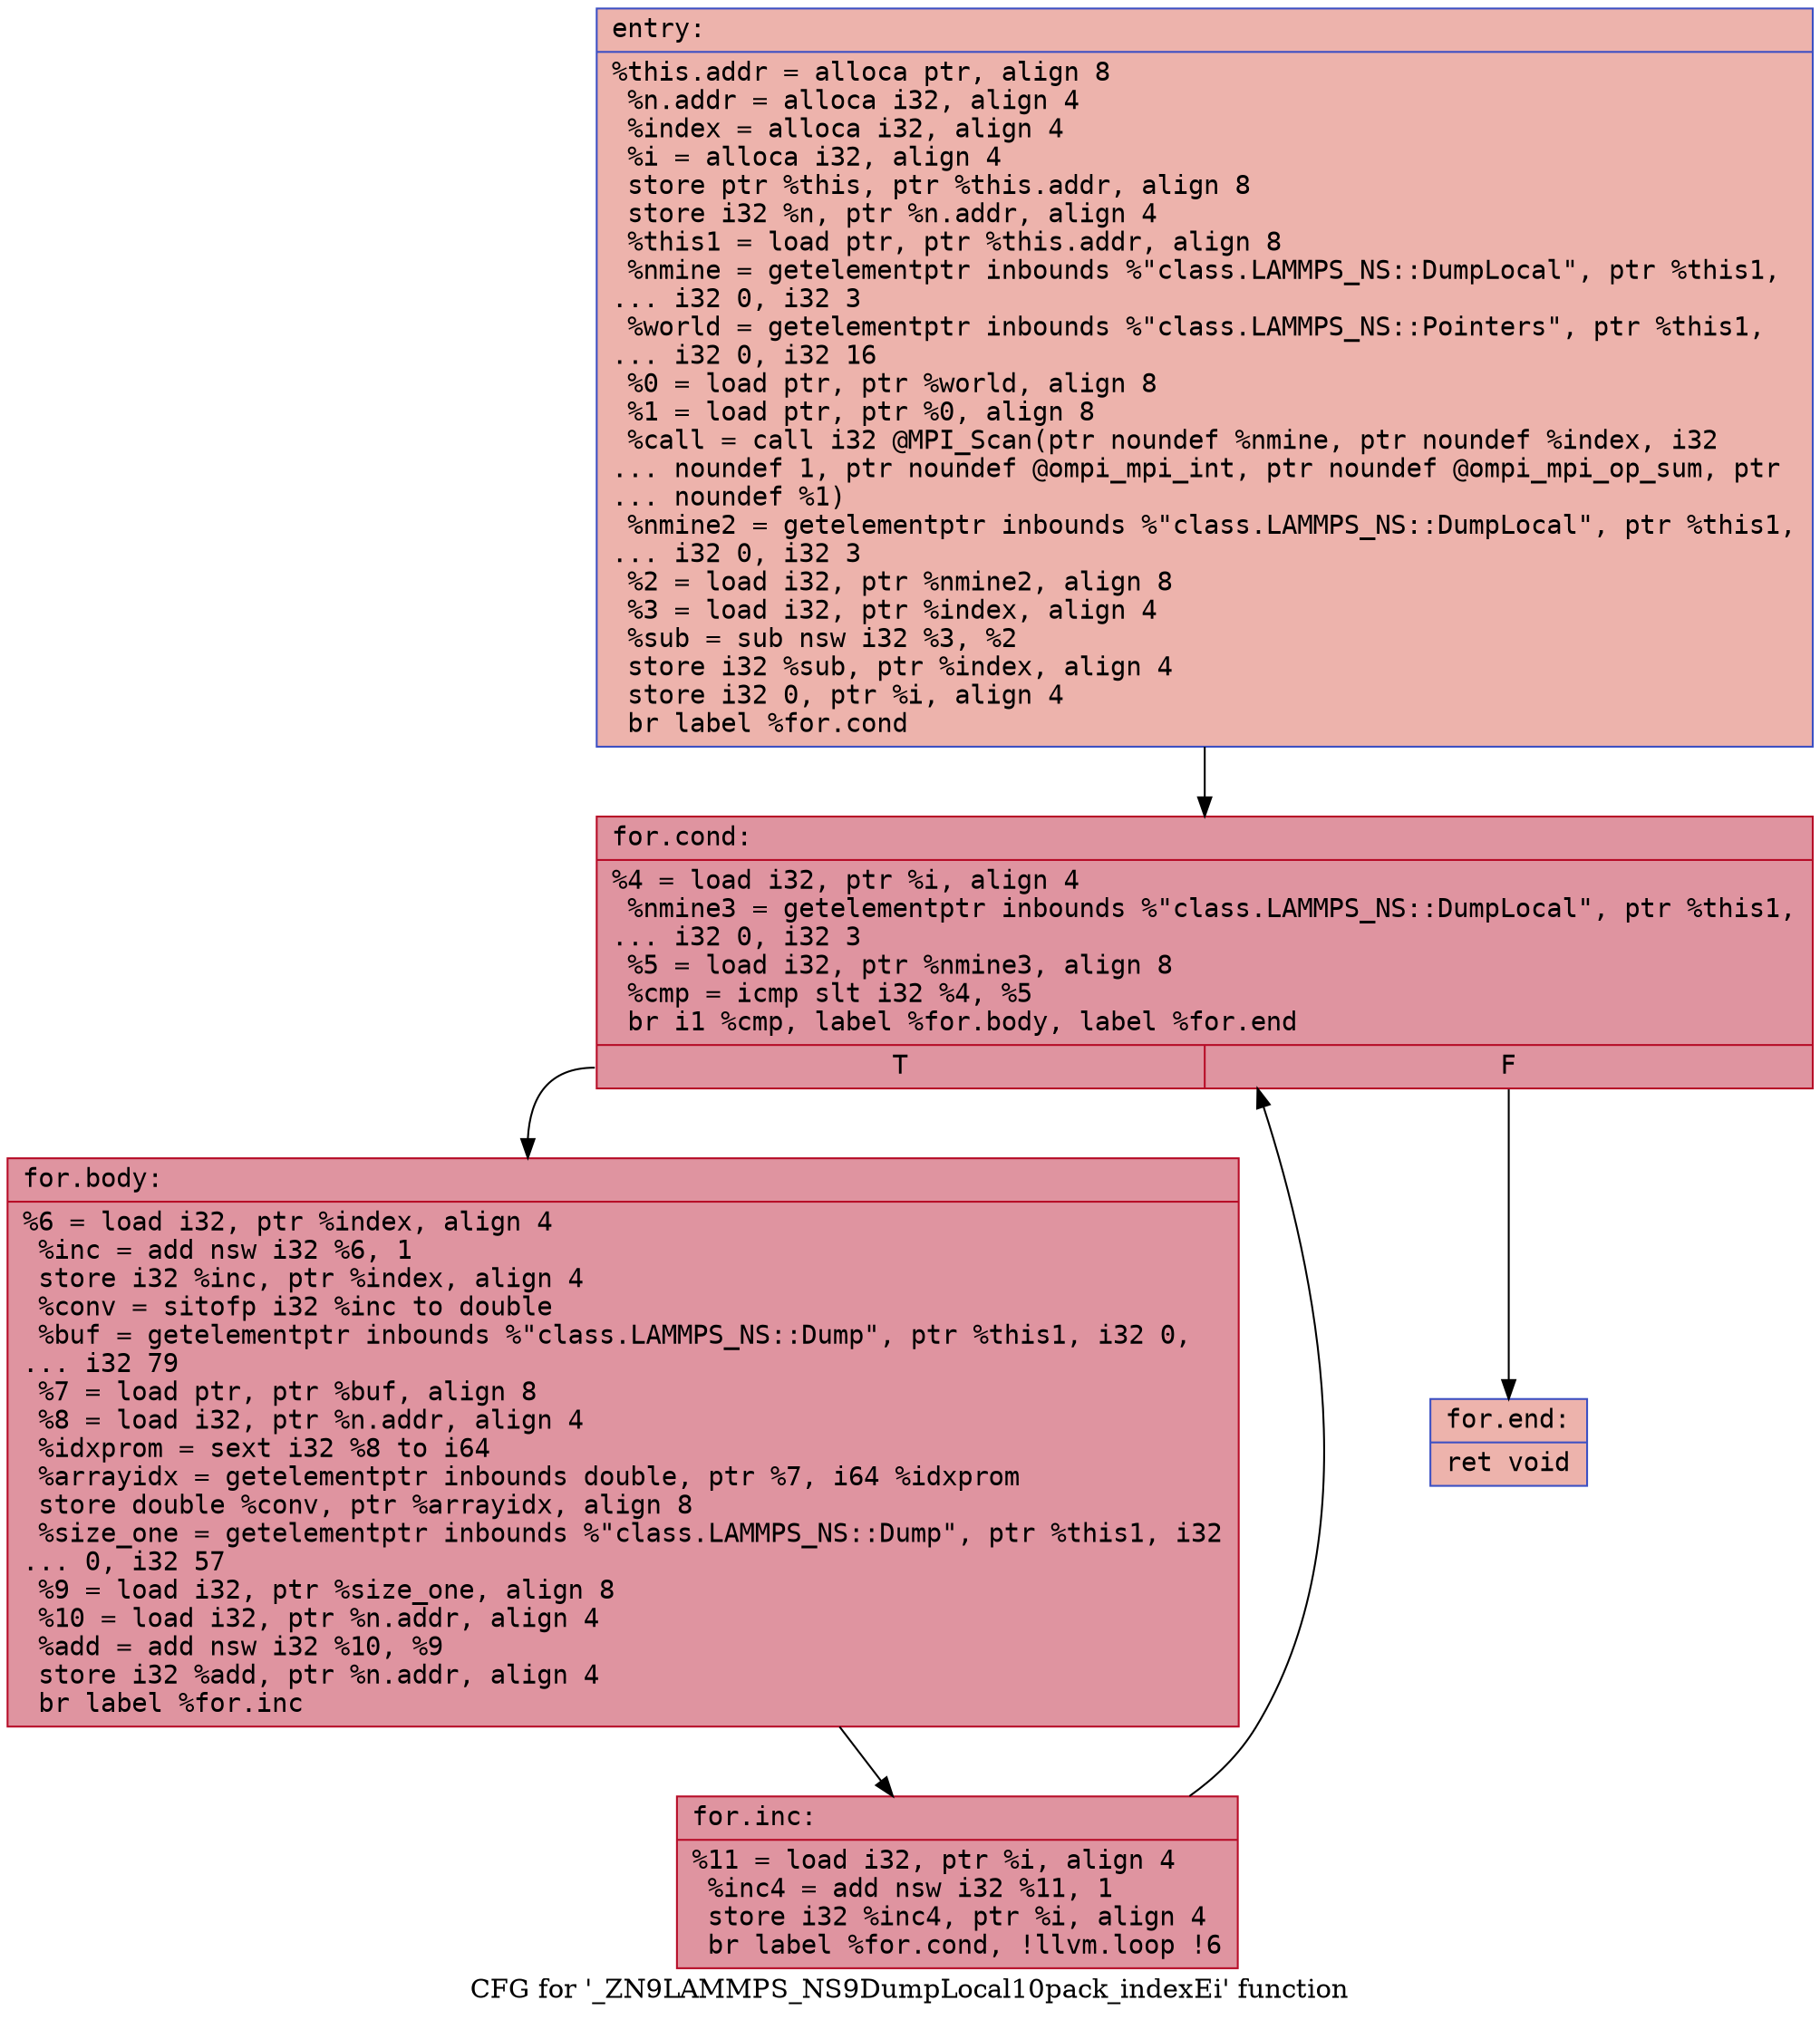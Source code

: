 digraph "CFG for '_ZN9LAMMPS_NS9DumpLocal10pack_indexEi' function" {
	label="CFG for '_ZN9LAMMPS_NS9DumpLocal10pack_indexEi' function";

	Node0x55e11c5cafe0 [shape=record,color="#3d50c3ff", style=filled, fillcolor="#d6524470" fontname="Courier",label="{entry:\l|  %this.addr = alloca ptr, align 8\l  %n.addr = alloca i32, align 4\l  %index = alloca i32, align 4\l  %i = alloca i32, align 4\l  store ptr %this, ptr %this.addr, align 8\l  store i32 %n, ptr %n.addr, align 4\l  %this1 = load ptr, ptr %this.addr, align 8\l  %nmine = getelementptr inbounds %\"class.LAMMPS_NS::DumpLocal\", ptr %this1,\l... i32 0, i32 3\l  %world = getelementptr inbounds %\"class.LAMMPS_NS::Pointers\", ptr %this1,\l... i32 0, i32 16\l  %0 = load ptr, ptr %world, align 8\l  %1 = load ptr, ptr %0, align 8\l  %call = call i32 @MPI_Scan(ptr noundef %nmine, ptr noundef %index, i32\l... noundef 1, ptr noundef @ompi_mpi_int, ptr noundef @ompi_mpi_op_sum, ptr\l... noundef %1)\l  %nmine2 = getelementptr inbounds %\"class.LAMMPS_NS::DumpLocal\", ptr %this1,\l... i32 0, i32 3\l  %2 = load i32, ptr %nmine2, align 8\l  %3 = load i32, ptr %index, align 4\l  %sub = sub nsw i32 %3, %2\l  store i32 %sub, ptr %index, align 4\l  store i32 0, ptr %i, align 4\l  br label %for.cond\l}"];
	Node0x55e11c5cafe0 -> Node0x55e11c5cbd60[tooltip="entry -> for.cond\nProbability 100.00%" ];
	Node0x55e11c5cbd60 [shape=record,color="#b70d28ff", style=filled, fillcolor="#b70d2870" fontname="Courier",label="{for.cond:\l|  %4 = load i32, ptr %i, align 4\l  %nmine3 = getelementptr inbounds %\"class.LAMMPS_NS::DumpLocal\", ptr %this1,\l... i32 0, i32 3\l  %5 = load i32, ptr %nmine3, align 8\l  %cmp = icmp slt i32 %4, %5\l  br i1 %cmp, label %for.body, label %for.end\l|{<s0>T|<s1>F}}"];
	Node0x55e11c5cbd60:s0 -> Node0x55e11c5cc0b0[tooltip="for.cond -> for.body\nProbability 96.88%" ];
	Node0x55e11c5cbd60:s1 -> Node0x55e11c5cc130[tooltip="for.cond -> for.end\nProbability 3.12%" ];
	Node0x55e11c5cc0b0 [shape=record,color="#b70d28ff", style=filled, fillcolor="#b70d2870" fontname="Courier",label="{for.body:\l|  %6 = load i32, ptr %index, align 4\l  %inc = add nsw i32 %6, 1\l  store i32 %inc, ptr %index, align 4\l  %conv = sitofp i32 %inc to double\l  %buf = getelementptr inbounds %\"class.LAMMPS_NS::Dump\", ptr %this1, i32 0,\l... i32 79\l  %7 = load ptr, ptr %buf, align 8\l  %8 = load i32, ptr %n.addr, align 4\l  %idxprom = sext i32 %8 to i64\l  %arrayidx = getelementptr inbounds double, ptr %7, i64 %idxprom\l  store double %conv, ptr %arrayidx, align 8\l  %size_one = getelementptr inbounds %\"class.LAMMPS_NS::Dump\", ptr %this1, i32\l... 0, i32 57\l  %9 = load i32, ptr %size_one, align 8\l  %10 = load i32, ptr %n.addr, align 4\l  %add = add nsw i32 %10, %9\l  store i32 %add, ptr %n.addr, align 4\l  br label %for.inc\l}"];
	Node0x55e11c5cc0b0 -> Node0x55e11c5cbb20[tooltip="for.body -> for.inc\nProbability 100.00%" ];
	Node0x55e11c5cbb20 [shape=record,color="#b70d28ff", style=filled, fillcolor="#b70d2870" fontname="Courier",label="{for.inc:\l|  %11 = load i32, ptr %i, align 4\l  %inc4 = add nsw i32 %11, 1\l  store i32 %inc4, ptr %i, align 4\l  br label %for.cond, !llvm.loop !6\l}"];
	Node0x55e11c5cbb20 -> Node0x55e11c5cbd60[tooltip="for.inc -> for.cond\nProbability 100.00%" ];
	Node0x55e11c5cc130 [shape=record,color="#3d50c3ff", style=filled, fillcolor="#d6524470" fontname="Courier",label="{for.end:\l|  ret void\l}"];
}
